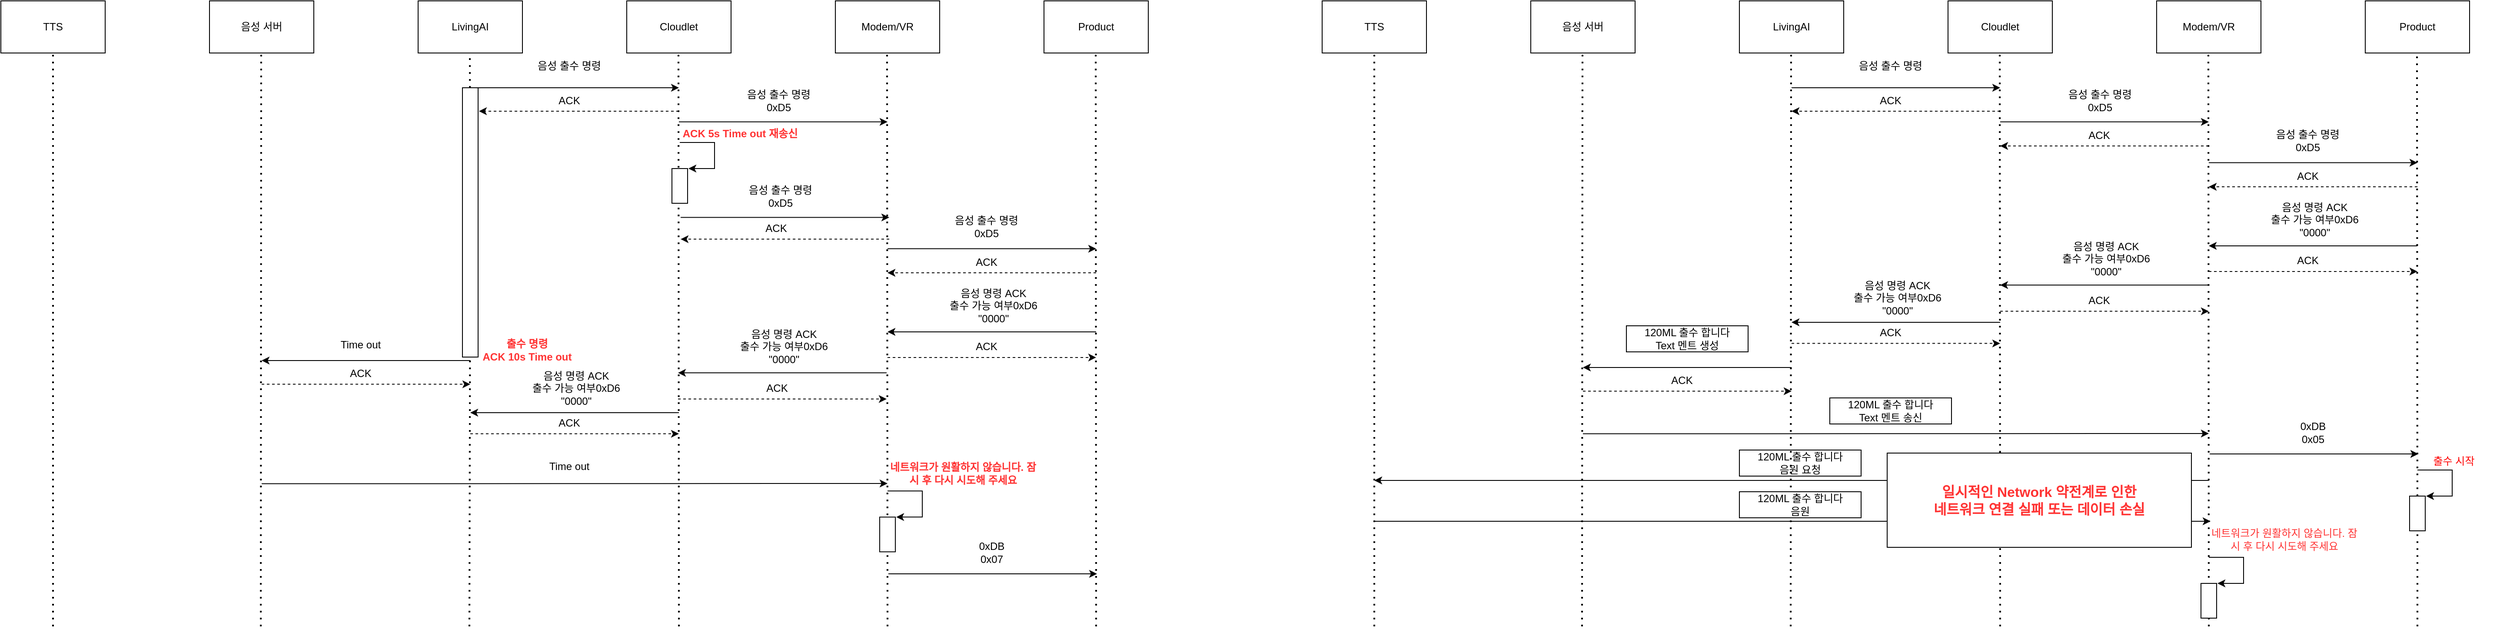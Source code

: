 <mxfile version="20.0.4" type="github">
  <diagram id="nxO6fjT1eBk0kTr1AOfz" name="Page-1">
    <mxGraphModel dx="4907" dy="896" grid="1" gridSize="10" guides="1" tooltips="1" connect="1" arrows="1" fold="1" page="1" pageScale="1" pageWidth="827" pageHeight="1169" math="0" shadow="0">
      <root>
        <mxCell id="0" />
        <mxCell id="1" parent="0" />
        <mxCell id="lK4pROn_KMnm5ZVSZit9-1" value="Modem/VR" style="rounded=0;whiteSpace=wrap;html=1;" vertex="1" parent="1">
          <mxGeometry x="720" y="40" width="120" height="60" as="geometry" />
        </mxCell>
        <mxCell id="lK4pROn_KMnm5ZVSZit9-2" value="Product" style="rounded=0;whiteSpace=wrap;html=1;" vertex="1" parent="1">
          <mxGeometry x="960" y="40" width="120" height="60" as="geometry" />
        </mxCell>
        <mxCell id="lK4pROn_KMnm5ZVSZit9-3" value="TTS" style="rounded=0;whiteSpace=wrap;html=1;" vertex="1" parent="1">
          <mxGeometry x="-240" y="40" width="120" height="60" as="geometry" />
        </mxCell>
        <mxCell id="lK4pROn_KMnm5ZVSZit9-4" value="LivingAI" style="rounded=0;whiteSpace=wrap;html=1;" vertex="1" parent="1">
          <mxGeometry x="240" y="40" width="120" height="60" as="geometry" />
        </mxCell>
        <mxCell id="lK4pROn_KMnm5ZVSZit9-9" value="" style="endArrow=classic;html=1;rounded=0;" edge="1" parent="1">
          <mxGeometry width="50" height="50" relative="1" as="geometry">
            <mxPoint x="300" y="140" as="sourcePoint" />
            <mxPoint x="540" y="140" as="targetPoint" />
          </mxGeometry>
        </mxCell>
        <mxCell id="lK4pROn_KMnm5ZVSZit9-10" value="음성&amp;nbsp;출수 명령" style="text;html=1;strokeColor=none;fillColor=none;align=center;verticalAlign=middle;whiteSpace=wrap;rounded=0;" vertex="1" parent="1">
          <mxGeometry x="367" y="100" width="94" height="30" as="geometry" />
        </mxCell>
        <mxCell id="lK4pROn_KMnm5ZVSZit9-11" value="" style="endArrow=classic;html=1;rounded=0;" edge="1" parent="1">
          <mxGeometry width="50" height="50" relative="1" as="geometry">
            <mxPoint x="780" y="226.31" as="sourcePoint" />
            <mxPoint x="1020" y="226.31" as="targetPoint" />
          </mxGeometry>
        </mxCell>
        <mxCell id="lK4pROn_KMnm5ZVSZit9-13" value="" style="endArrow=classic;html=1;rounded=0;" edge="1" parent="1">
          <mxGeometry width="50" height="50" relative="1" as="geometry">
            <mxPoint x="1020" y="322" as="sourcePoint" />
            <mxPoint x="780" y="322" as="targetPoint" />
          </mxGeometry>
        </mxCell>
        <mxCell id="lK4pROn_KMnm5ZVSZit9-14" value="음성 명령 ACK &lt;br&gt;출수 가능 여부0xD6 &quot;0000&quot;" style="text;html=1;strokeColor=none;fillColor=none;align=center;verticalAlign=middle;whiteSpace=wrap;rounded=0;" vertex="1" parent="1">
          <mxGeometry x="849" y="277" width="106" height="30" as="geometry" />
        </mxCell>
        <mxCell id="lK4pROn_KMnm5ZVSZit9-19" value="" style="endArrow=classic;html=1;rounded=0;" edge="1" parent="1">
          <mxGeometry width="50" height="50" relative="1" as="geometry">
            <mxPoint x="540" y="410" as="sourcePoint" />
            <mxPoint x="300" y="410" as="targetPoint" />
          </mxGeometry>
        </mxCell>
        <mxCell id="lK4pROn_KMnm5ZVSZit9-20" value="음성 명령 ACK &lt;br&gt;출수 가능 여부0xD6 &quot;0000&quot;" style="text;html=1;strokeColor=none;fillColor=none;align=center;verticalAlign=middle;whiteSpace=wrap;rounded=0;" vertex="1" parent="1">
          <mxGeometry x="369" y="367" width="106" height="30" as="geometry" />
        </mxCell>
        <mxCell id="lK4pROn_KMnm5ZVSZit9-21" value="120ML 출수 합니다&lt;br&gt;Text 멘트 생성" style="rounded=0;whiteSpace=wrap;html=1;" vertex="1" parent="1">
          <mxGeometry x="110" y="414" width="140" height="30" as="geometry" />
        </mxCell>
        <mxCell id="lK4pROn_KMnm5ZVSZit9-22" value="" style="endArrow=classic;html=1;rounded=0;" edge="1" parent="1">
          <mxGeometry width="50" height="50" relative="1" as="geometry">
            <mxPoint x="60" y="538.31" as="sourcePoint" />
            <mxPoint x="780" y="538" as="targetPoint" />
          </mxGeometry>
        </mxCell>
        <mxCell id="lK4pROn_KMnm5ZVSZit9-24" value="" style="endArrow=classic;html=1;rounded=0;" edge="1" parent="1">
          <mxGeometry width="50" height="50" relative="1" as="geometry">
            <mxPoint x="781" y="561.5" as="sourcePoint" />
            <mxPoint x="1021" y="561.5" as="targetPoint" />
          </mxGeometry>
        </mxCell>
        <mxCell id="lK4pROn_KMnm5ZVSZit9-25" value="0xDB&lt;br&gt;0x05" style="text;html=1;strokeColor=none;fillColor=none;align=center;verticalAlign=middle;whiteSpace=wrap;rounded=0;" vertex="1" parent="1">
          <mxGeometry x="848" y="521.5" width="104" height="30" as="geometry" />
        </mxCell>
        <mxCell id="lK4pROn_KMnm5ZVSZit9-121" value="Cloudlet" style="rounded=0;whiteSpace=wrap;html=1;" vertex="1" parent="1">
          <mxGeometry x="480" y="40" width="120" height="60" as="geometry" />
        </mxCell>
        <mxCell id="lK4pROn_KMnm5ZVSZit9-125" value="" style="endArrow=classic;html=1;rounded=0;" edge="1" parent="1">
          <mxGeometry width="50" height="50" relative="1" as="geometry">
            <mxPoint x="540.0" y="179.31" as="sourcePoint" />
            <mxPoint x="780.0" y="179.31" as="targetPoint" />
          </mxGeometry>
        </mxCell>
        <mxCell id="lK4pROn_KMnm5ZVSZit9-126" value="음성&amp;nbsp;출수 명령&lt;br&gt;0xD5" style="text;html=1;strokeColor=none;fillColor=none;align=center;verticalAlign=middle;whiteSpace=wrap;rounded=0;" vertex="1" parent="1">
          <mxGeometry x="608" y="140" width="94" height="30" as="geometry" />
        </mxCell>
        <mxCell id="lK4pROn_KMnm5ZVSZit9-127" value="음성&amp;nbsp;출수 명령&lt;br&gt;0xD5" style="text;html=1;strokeColor=none;fillColor=none;align=center;verticalAlign=middle;whiteSpace=wrap;rounded=0;" vertex="1" parent="1">
          <mxGeometry x="847" y="186.31" width="94" height="30" as="geometry" />
        </mxCell>
        <mxCell id="lK4pROn_KMnm5ZVSZit9-128" value="" style="endArrow=classic;html=1;rounded=0;" edge="1" parent="1">
          <mxGeometry width="50" height="50" relative="1" as="geometry">
            <mxPoint x="780.0" y="367.16" as="sourcePoint" />
            <mxPoint x="540.0" y="367.16" as="targetPoint" />
          </mxGeometry>
        </mxCell>
        <mxCell id="lK4pROn_KMnm5ZVSZit9-129" value="음성 명령 ACK &lt;br&gt;출수 가능 여부0xD6 &quot;0000&quot;" style="text;html=1;strokeColor=none;fillColor=none;align=center;verticalAlign=middle;whiteSpace=wrap;rounded=0;" vertex="1" parent="1">
          <mxGeometry x="609" y="322.16" width="106" height="30" as="geometry" />
        </mxCell>
        <mxCell id="lK4pROn_KMnm5ZVSZit9-130" value="" style="endArrow=classic;html=1;rounded=0;dashed=1;" edge="1" parent="1">
          <mxGeometry width="50" height="50" relative="1" as="geometry">
            <mxPoint x="540" y="167.0" as="sourcePoint" />
            <mxPoint x="300.0" y="167.0" as="targetPoint" />
          </mxGeometry>
        </mxCell>
        <mxCell id="lK4pROn_KMnm5ZVSZit9-131" value="ACK" style="text;html=1;strokeColor=none;fillColor=none;align=center;verticalAlign=middle;whiteSpace=wrap;rounded=0;" vertex="1" parent="1">
          <mxGeometry x="367" y="140" width="94" height="30" as="geometry" />
        </mxCell>
        <mxCell id="lK4pROn_KMnm5ZVSZit9-132" value="" style="endArrow=classic;html=1;rounded=0;dashed=1;" edge="1" parent="1">
          <mxGeometry width="50" height="50" relative="1" as="geometry">
            <mxPoint x="780.0" y="207.0" as="sourcePoint" />
            <mxPoint x="540.0" y="207.0" as="targetPoint" />
          </mxGeometry>
        </mxCell>
        <mxCell id="lK4pROn_KMnm5ZVSZit9-133" value="ACK" style="text;html=1;strokeColor=none;fillColor=none;align=center;verticalAlign=middle;whiteSpace=wrap;rounded=0;" vertex="1" parent="1">
          <mxGeometry x="607" y="180" width="94" height="30" as="geometry" />
        </mxCell>
        <mxCell id="lK4pROn_KMnm5ZVSZit9-135" value="" style="endArrow=classic;html=1;rounded=0;dashed=1;" edge="1" parent="1">
          <mxGeometry width="50" height="50" relative="1" as="geometry">
            <mxPoint x="1020" y="254.0" as="sourcePoint" />
            <mxPoint x="780.0" y="254.0" as="targetPoint" />
          </mxGeometry>
        </mxCell>
        <mxCell id="lK4pROn_KMnm5ZVSZit9-136" value="ACK" style="text;html=1;strokeColor=none;fillColor=none;align=center;verticalAlign=middle;whiteSpace=wrap;rounded=0;" vertex="1" parent="1">
          <mxGeometry x="847" y="227" width="94" height="30" as="geometry" />
        </mxCell>
        <mxCell id="lK4pROn_KMnm5ZVSZit9-139" value="" style="endArrow=classic;html=1;rounded=0;dashed=1;" edge="1" parent="1">
          <mxGeometry width="50" height="50" relative="1" as="geometry">
            <mxPoint x="780" y="351.47" as="sourcePoint" />
            <mxPoint x="1020" y="351.47" as="targetPoint" />
          </mxGeometry>
        </mxCell>
        <mxCell id="lK4pROn_KMnm5ZVSZit9-140" value="ACK" style="text;html=1;strokeColor=none;fillColor=none;align=center;verticalAlign=middle;whiteSpace=wrap;rounded=0;" vertex="1" parent="1">
          <mxGeometry x="847" y="324.16" width="94" height="30" as="geometry" />
        </mxCell>
        <mxCell id="lK4pROn_KMnm5ZVSZit9-141" value="" style="endArrow=classic;html=1;rounded=0;dashed=1;" edge="1" parent="1">
          <mxGeometry width="50" height="50" relative="1" as="geometry">
            <mxPoint x="540" y="397.31" as="sourcePoint" />
            <mxPoint x="780" y="397.31" as="targetPoint" />
          </mxGeometry>
        </mxCell>
        <mxCell id="lK4pROn_KMnm5ZVSZit9-142" value="ACK" style="text;html=1;strokeColor=none;fillColor=none;align=center;verticalAlign=middle;whiteSpace=wrap;rounded=0;" vertex="1" parent="1">
          <mxGeometry x="607" y="370" width="94" height="30" as="geometry" />
        </mxCell>
        <mxCell id="lK4pROn_KMnm5ZVSZit9-143" value="" style="endArrow=classic;html=1;rounded=0;dashed=1;" edge="1" parent="1">
          <mxGeometry width="50" height="50" relative="1" as="geometry">
            <mxPoint x="300.0" y="434.31" as="sourcePoint" />
            <mxPoint x="540" y="434.31" as="targetPoint" />
          </mxGeometry>
        </mxCell>
        <mxCell id="lK4pROn_KMnm5ZVSZit9-144" value="ACK" style="text;html=1;strokeColor=none;fillColor=none;align=center;verticalAlign=middle;whiteSpace=wrap;rounded=0;" vertex="1" parent="1">
          <mxGeometry x="367" y="407" width="94" height="30" as="geometry" />
        </mxCell>
        <mxCell id="lK4pROn_KMnm5ZVSZit9-145" value="음성 서버" style="rounded=0;whiteSpace=wrap;html=1;" vertex="1" parent="1">
          <mxGeometry y="40" width="120" height="60" as="geometry" />
        </mxCell>
        <mxCell id="lK4pROn_KMnm5ZVSZit9-147" value="" style="endArrow=classic;html=1;rounded=0;" edge="1" parent="1">
          <mxGeometry width="50" height="50" relative="1" as="geometry">
            <mxPoint x="300" y="462" as="sourcePoint" />
            <mxPoint x="60" y="462" as="targetPoint" />
          </mxGeometry>
        </mxCell>
        <mxCell id="lK4pROn_KMnm5ZVSZit9-148" value="" style="endArrow=classic;html=1;rounded=0;dashed=1;" edge="1" parent="1">
          <mxGeometry width="50" height="50" relative="1" as="geometry">
            <mxPoint x="60" y="489.31" as="sourcePoint" />
            <mxPoint x="300" y="489.31" as="targetPoint" />
          </mxGeometry>
        </mxCell>
        <mxCell id="lK4pROn_KMnm5ZVSZit9-149" value="ACK" style="text;html=1;strokeColor=none;fillColor=none;align=center;verticalAlign=middle;whiteSpace=wrap;rounded=0;" vertex="1" parent="1">
          <mxGeometry x="127" y="462" width="94" height="30" as="geometry" />
        </mxCell>
        <mxCell id="lK4pROn_KMnm5ZVSZit9-150" value="120ML 출수 합니다&lt;br&gt;Text&amp;nbsp;멘트 송신" style="rounded=0;whiteSpace=wrap;html=1;" vertex="1" parent="1">
          <mxGeometry x="344" y="497" width="140" height="30" as="geometry" />
        </mxCell>
        <mxCell id="lK4pROn_KMnm5ZVSZit9-152" value="" style="endArrow=classic;html=1;rounded=0;" edge="1" parent="1">
          <mxGeometry width="50" height="50" relative="1" as="geometry">
            <mxPoint x="780" y="592" as="sourcePoint" />
            <mxPoint x="-180" y="592" as="targetPoint" />
          </mxGeometry>
        </mxCell>
        <mxCell id="lK4pROn_KMnm5ZVSZit9-155" value="120ML 출수 합니다&lt;br&gt;음원 요청" style="rounded=0;whiteSpace=wrap;html=1;" vertex="1" parent="1">
          <mxGeometry x="240" y="557" width="140" height="30" as="geometry" />
        </mxCell>
        <mxCell id="lK4pROn_KMnm5ZVSZit9-156" value="" style="endArrow=classic;html=1;rounded=0;" edge="1" parent="1">
          <mxGeometry width="50" height="50" relative="1" as="geometry">
            <mxPoint x="1020" y="580" as="sourcePoint" />
            <mxPoint x="1030" y="610" as="targetPoint" />
            <Array as="points">
              <mxPoint x="1060" y="580" />
              <mxPoint x="1060" y="610" />
            </Array>
          </mxGeometry>
        </mxCell>
        <mxCell id="lK4pROn_KMnm5ZVSZit9-158" value="&lt;font color=&quot;#ff0000&quot;&gt;출수 시작&lt;/font&gt;" style="text;html=1;strokeColor=none;fillColor=none;align=center;verticalAlign=middle;whiteSpace=wrap;rounded=0;" vertex="1" parent="1">
          <mxGeometry x="1010" y="554.5" width="104" height="30" as="geometry" />
        </mxCell>
        <mxCell id="lK4pROn_KMnm5ZVSZit9-162" value="" style="endArrow=none;dashed=1;html=1;dashPattern=1 3;strokeWidth=2;rounded=0;" edge="1" parent="1">
          <mxGeometry width="50" height="50" relative="1" as="geometry">
            <mxPoint x="-180" y="760" as="sourcePoint" />
            <mxPoint x="-180" y="100" as="targetPoint" />
          </mxGeometry>
        </mxCell>
        <mxCell id="lK4pROn_KMnm5ZVSZit9-163" value="" style="endArrow=none;dashed=1;html=1;dashPattern=1 3;strokeWidth=2;rounded=0;" edge="1" parent="1">
          <mxGeometry width="50" height="50" relative="1" as="geometry">
            <mxPoint x="59" y="760" as="sourcePoint" />
            <mxPoint x="59.5" y="100" as="targetPoint" />
          </mxGeometry>
        </mxCell>
        <mxCell id="lK4pROn_KMnm5ZVSZit9-164" value="" style="endArrow=none;dashed=1;html=1;dashPattern=1 3;strokeWidth=2;rounded=0;" edge="1" parent="1">
          <mxGeometry width="50" height="50" relative="1" as="geometry">
            <mxPoint x="299" y="760" as="sourcePoint" />
            <mxPoint x="299.5" y="100" as="targetPoint" />
          </mxGeometry>
        </mxCell>
        <mxCell id="lK4pROn_KMnm5ZVSZit9-165" value="" style="endArrow=none;dashed=1;html=1;dashPattern=1 3;strokeWidth=2;rounded=0;" edge="1" parent="1">
          <mxGeometry width="50" height="50" relative="1" as="geometry">
            <mxPoint x="540" y="760" as="sourcePoint" />
            <mxPoint x="539.5" y="100" as="targetPoint" />
          </mxGeometry>
        </mxCell>
        <mxCell id="lK4pROn_KMnm5ZVSZit9-166" value="" style="endArrow=none;dashed=1;html=1;dashPattern=1 3;strokeWidth=2;rounded=0;" edge="1" parent="1">
          <mxGeometry width="50" height="50" relative="1" as="geometry">
            <mxPoint x="780" y="760" as="sourcePoint" />
            <mxPoint x="779.5" y="100" as="targetPoint" />
          </mxGeometry>
        </mxCell>
        <mxCell id="lK4pROn_KMnm5ZVSZit9-167" value="" style="endArrow=none;dashed=1;html=1;dashPattern=1 3;strokeWidth=2;rounded=0;startArrow=none;" edge="1" parent="1" source="lK4pROn_KMnm5ZVSZit9-168">
          <mxGeometry width="50" height="50" relative="1" as="geometry">
            <mxPoint x="1019.5" y="680" as="sourcePoint" />
            <mxPoint x="1019.5" y="100" as="targetPoint" />
          </mxGeometry>
        </mxCell>
        <mxCell id="lK4pROn_KMnm5ZVSZit9-168" value="" style="rounded=0;whiteSpace=wrap;html=1;" vertex="1" parent="1">
          <mxGeometry x="1011" y="610" width="18" height="40" as="geometry" />
        </mxCell>
        <mxCell id="lK4pROn_KMnm5ZVSZit9-169" value="" style="endArrow=none;dashed=1;html=1;dashPattern=1 3;strokeWidth=2;rounded=0;" edge="1" parent="1" target="lK4pROn_KMnm5ZVSZit9-168">
          <mxGeometry width="50" height="50" relative="1" as="geometry">
            <mxPoint x="1020" y="760" as="sourcePoint" />
            <mxPoint x="1019.5" y="100" as="targetPoint" />
          </mxGeometry>
        </mxCell>
        <mxCell id="lK4pROn_KMnm5ZVSZit9-170" value="" style="endArrow=classic;html=1;rounded=0;" edge="1" parent="1">
          <mxGeometry width="50" height="50" relative="1" as="geometry">
            <mxPoint x="780" y="680.5" as="sourcePoint" />
            <mxPoint x="790" y="710.5" as="targetPoint" />
            <Array as="points">
              <mxPoint x="820" y="680.5" />
              <mxPoint x="820" y="710.5" />
            </Array>
          </mxGeometry>
        </mxCell>
        <mxCell id="lK4pROn_KMnm5ZVSZit9-171" value="&lt;font color=&quot;#ff3333&quot;&gt;네트워크가 원활하지 않습니다. 잠시 후 다시 시도해 주세요&lt;/font&gt;" style="text;html=1;strokeColor=none;fillColor=none;align=center;verticalAlign=middle;whiteSpace=wrap;rounded=0;" vertex="1" parent="1">
          <mxGeometry x="782" y="645" width="170" height="30" as="geometry" />
        </mxCell>
        <mxCell id="lK4pROn_KMnm5ZVSZit9-172" value="" style="rounded=0;whiteSpace=wrap;html=1;" vertex="1" parent="1">
          <mxGeometry x="771" y="710.5" width="18" height="40" as="geometry" />
        </mxCell>
        <mxCell id="lK4pROn_KMnm5ZVSZit9-173" value="" style="endArrow=none;dashed=1;html=1;dashPattern=1 3;strokeWidth=2;rounded=0;" edge="1" parent="1" target="lK4pROn_KMnm5ZVSZit9-172">
          <mxGeometry width="50" height="50" relative="1" as="geometry">
            <mxPoint x="779.5" y="750.5" as="sourcePoint" />
            <mxPoint x="779.5" y="170.5" as="targetPoint" />
          </mxGeometry>
        </mxCell>
        <mxCell id="lK4pROn_KMnm5ZVSZit9-175" value="" style="endArrow=classic;html=1;rounded=0;" edge="1" parent="1">
          <mxGeometry width="50" height="50" relative="1" as="geometry">
            <mxPoint x="-180" y="639" as="sourcePoint" />
            <mxPoint x="782" y="639" as="targetPoint" />
          </mxGeometry>
        </mxCell>
        <mxCell id="lK4pROn_KMnm5ZVSZit9-176" value="120ML 출수 합니다&lt;br&gt;음원" style="rounded=0;whiteSpace=wrap;html=1;" vertex="1" parent="1">
          <mxGeometry x="240" y="605" width="140" height="30" as="geometry" />
        </mxCell>
        <mxCell id="lK4pROn_KMnm5ZVSZit9-177" value="&lt;b style=&quot;font-size: 16px;&quot;&gt;&lt;font color=&quot;#ff3333&quot;&gt;일시적인 Network 약전계로 인한&lt;br&gt;네트워크 연결 실패 또는 데이터 손실&lt;/font&gt;&lt;/b&gt;" style="rounded=0;whiteSpace=wrap;html=1;" vertex="1" parent="1">
          <mxGeometry x="410" y="560.5" width="350" height="108.5" as="geometry" />
        </mxCell>
        <mxCell id="lK4pROn_KMnm5ZVSZit9-179" value="Modem/VR" style="rounded=0;whiteSpace=wrap;html=1;" vertex="1" parent="1">
          <mxGeometry x="-800" y="40" width="120" height="60" as="geometry" />
        </mxCell>
        <mxCell id="lK4pROn_KMnm5ZVSZit9-180" value="Product" style="rounded=0;whiteSpace=wrap;html=1;" vertex="1" parent="1">
          <mxGeometry x="-560" y="40" width="120" height="60" as="geometry" />
        </mxCell>
        <mxCell id="lK4pROn_KMnm5ZVSZit9-181" value="TTS" style="rounded=0;whiteSpace=wrap;html=1;" vertex="1" parent="1">
          <mxGeometry x="-1760" y="40" width="120" height="60" as="geometry" />
        </mxCell>
        <mxCell id="lK4pROn_KMnm5ZVSZit9-182" value="LivingAI" style="rounded=0;whiteSpace=wrap;html=1;" vertex="1" parent="1">
          <mxGeometry x="-1280" y="40" width="120" height="60" as="geometry" />
        </mxCell>
        <mxCell id="lK4pROn_KMnm5ZVSZit9-183" value="" style="endArrow=classic;html=1;rounded=0;" edge="1" parent="1">
          <mxGeometry width="50" height="50" relative="1" as="geometry">
            <mxPoint x="-1220.0" y="140" as="sourcePoint" />
            <mxPoint x="-980" y="140" as="targetPoint" />
          </mxGeometry>
        </mxCell>
        <mxCell id="lK4pROn_KMnm5ZVSZit9-184" value="음성&amp;nbsp;출수 명령" style="text;html=1;strokeColor=none;fillColor=none;align=center;verticalAlign=middle;whiteSpace=wrap;rounded=0;" vertex="1" parent="1">
          <mxGeometry x="-1153" y="100" width="94" height="30" as="geometry" />
        </mxCell>
        <mxCell id="lK4pROn_KMnm5ZVSZit9-185" value="" style="endArrow=classic;html=1;rounded=0;" edge="1" parent="1">
          <mxGeometry width="50" height="50" relative="1" as="geometry">
            <mxPoint x="-740" y="325.31" as="sourcePoint" />
            <mxPoint x="-500" y="325.31" as="targetPoint" />
          </mxGeometry>
        </mxCell>
        <mxCell id="lK4pROn_KMnm5ZVSZit9-186" value="" style="endArrow=classic;html=1;rounded=0;" edge="1" parent="1">
          <mxGeometry width="50" height="50" relative="1" as="geometry">
            <mxPoint x="-500" y="421" as="sourcePoint" />
            <mxPoint x="-740" y="421" as="targetPoint" />
          </mxGeometry>
        </mxCell>
        <mxCell id="lK4pROn_KMnm5ZVSZit9-187" value="음성 명령 ACK &lt;br&gt;출수 가능 여부0xD6 &quot;0000&quot;" style="text;html=1;strokeColor=none;fillColor=none;align=center;verticalAlign=middle;whiteSpace=wrap;rounded=0;" vertex="1" parent="1">
          <mxGeometry x="-671" y="376" width="106" height="30" as="geometry" />
        </mxCell>
        <mxCell id="lK4pROn_KMnm5ZVSZit9-188" value="" style="endArrow=classic;html=1;rounded=0;" edge="1" parent="1">
          <mxGeometry width="50" height="50" relative="1" as="geometry">
            <mxPoint x="-980" y="514" as="sourcePoint" />
            <mxPoint x="-1220.0" y="514" as="targetPoint" />
          </mxGeometry>
        </mxCell>
        <mxCell id="lK4pROn_KMnm5ZVSZit9-189" value="음성 명령 ACK &lt;br&gt;출수 가능 여부0xD6 &quot;0000&quot;" style="text;html=1;strokeColor=none;fillColor=none;align=center;verticalAlign=middle;whiteSpace=wrap;rounded=0;" vertex="1" parent="1">
          <mxGeometry x="-1151" y="471" width="106" height="30" as="geometry" />
        </mxCell>
        <mxCell id="lK4pROn_KMnm5ZVSZit9-191" value="" style="endArrow=classic;html=1;rounded=0;" edge="1" parent="1">
          <mxGeometry width="50" height="50" relative="1" as="geometry">
            <mxPoint x="-1460.0" y="595.81" as="sourcePoint" />
            <mxPoint x="-740" y="595.5" as="targetPoint" />
          </mxGeometry>
        </mxCell>
        <mxCell id="lK4pROn_KMnm5ZVSZit9-192" value="" style="endArrow=classic;html=1;rounded=0;" edge="1" parent="1">
          <mxGeometry width="50" height="50" relative="1" as="geometry">
            <mxPoint x="-739" y="699.5" as="sourcePoint" />
            <mxPoint x="-499" y="699.5" as="targetPoint" />
          </mxGeometry>
        </mxCell>
        <mxCell id="lK4pROn_KMnm5ZVSZit9-193" value="0xDB&lt;br&gt;0x07" style="text;html=1;strokeColor=none;fillColor=none;align=center;verticalAlign=middle;whiteSpace=wrap;rounded=0;" vertex="1" parent="1">
          <mxGeometry x="-672" y="659.5" width="104" height="30" as="geometry" />
        </mxCell>
        <mxCell id="lK4pROn_KMnm5ZVSZit9-194" value="Cloudlet" style="rounded=0;whiteSpace=wrap;html=1;" vertex="1" parent="1">
          <mxGeometry x="-1040" y="40" width="120" height="60" as="geometry" />
        </mxCell>
        <mxCell id="lK4pROn_KMnm5ZVSZit9-195" value="" style="endArrow=classic;html=1;rounded=0;" edge="1" parent="1">
          <mxGeometry width="50" height="50" relative="1" as="geometry">
            <mxPoint x="-980" y="179.31" as="sourcePoint" />
            <mxPoint x="-740" y="179.31" as="targetPoint" />
          </mxGeometry>
        </mxCell>
        <mxCell id="lK4pROn_KMnm5ZVSZit9-196" value="음성&amp;nbsp;출수 명령&lt;br&gt;0xD5" style="text;html=1;strokeColor=none;fillColor=none;align=center;verticalAlign=middle;whiteSpace=wrap;rounded=0;" vertex="1" parent="1">
          <mxGeometry x="-912" y="140" width="94" height="30" as="geometry" />
        </mxCell>
        <mxCell id="lK4pROn_KMnm5ZVSZit9-197" value="음성&amp;nbsp;출수 명령&lt;br&gt;0xD5" style="text;html=1;strokeColor=none;fillColor=none;align=center;verticalAlign=middle;whiteSpace=wrap;rounded=0;" vertex="1" parent="1">
          <mxGeometry x="-673" y="285.31" width="94" height="30" as="geometry" />
        </mxCell>
        <mxCell id="lK4pROn_KMnm5ZVSZit9-198" value="" style="endArrow=classic;html=1;rounded=0;" edge="1" parent="1">
          <mxGeometry width="50" height="50" relative="1" as="geometry">
            <mxPoint x="-741" y="468.16" as="sourcePoint" />
            <mxPoint x="-981" y="468.16" as="targetPoint" />
          </mxGeometry>
        </mxCell>
        <mxCell id="lK4pROn_KMnm5ZVSZit9-199" value="음성 명령 ACK &lt;br&gt;출수 가능 여부0xD6 &quot;0000&quot;" style="text;html=1;strokeColor=none;fillColor=none;align=center;verticalAlign=middle;whiteSpace=wrap;rounded=0;" vertex="1" parent="1">
          <mxGeometry x="-912" y="423.16" width="106" height="30" as="geometry" />
        </mxCell>
        <mxCell id="lK4pROn_KMnm5ZVSZit9-200" value="" style="endArrow=classic;html=1;rounded=0;dashed=1;" edge="1" parent="1">
          <mxGeometry width="50" height="50" relative="1" as="geometry">
            <mxPoint x="-980" y="167.0" as="sourcePoint" />
            <mxPoint x="-1210" y="167" as="targetPoint" />
          </mxGeometry>
        </mxCell>
        <mxCell id="lK4pROn_KMnm5ZVSZit9-201" value="ACK" style="text;html=1;strokeColor=none;fillColor=none;align=center;verticalAlign=middle;whiteSpace=wrap;rounded=0;" vertex="1" parent="1">
          <mxGeometry x="-1153" y="140" width="94" height="30" as="geometry" />
        </mxCell>
        <mxCell id="lK4pROn_KMnm5ZVSZit9-204" value="" style="endArrow=classic;html=1;rounded=0;dashed=1;" edge="1" parent="1">
          <mxGeometry width="50" height="50" relative="1" as="geometry">
            <mxPoint x="-500" y="353.0" as="sourcePoint" />
            <mxPoint x="-740" y="353.0" as="targetPoint" />
          </mxGeometry>
        </mxCell>
        <mxCell id="lK4pROn_KMnm5ZVSZit9-205" value="ACK" style="text;html=1;strokeColor=none;fillColor=none;align=center;verticalAlign=middle;whiteSpace=wrap;rounded=0;" vertex="1" parent="1">
          <mxGeometry x="-673" y="326" width="94" height="30" as="geometry" />
        </mxCell>
        <mxCell id="lK4pROn_KMnm5ZVSZit9-206" value="" style="endArrow=classic;html=1;rounded=0;dashed=1;" edge="1" parent="1">
          <mxGeometry width="50" height="50" relative="1" as="geometry">
            <mxPoint x="-740" y="450.47" as="sourcePoint" />
            <mxPoint x="-500" y="450.47" as="targetPoint" />
          </mxGeometry>
        </mxCell>
        <mxCell id="lK4pROn_KMnm5ZVSZit9-207" value="ACK" style="text;html=1;strokeColor=none;fillColor=none;align=center;verticalAlign=middle;whiteSpace=wrap;rounded=0;" vertex="1" parent="1">
          <mxGeometry x="-673" y="423.16" width="94" height="30" as="geometry" />
        </mxCell>
        <mxCell id="lK4pROn_KMnm5ZVSZit9-208" value="" style="endArrow=classic;html=1;rounded=0;dashed=1;" edge="1" parent="1">
          <mxGeometry width="50" height="50" relative="1" as="geometry">
            <mxPoint x="-981" y="498.31" as="sourcePoint" />
            <mxPoint x="-741" y="498.31" as="targetPoint" />
          </mxGeometry>
        </mxCell>
        <mxCell id="lK4pROn_KMnm5ZVSZit9-209" value="ACK" style="text;html=1;strokeColor=none;fillColor=none;align=center;verticalAlign=middle;whiteSpace=wrap;rounded=0;" vertex="1" parent="1">
          <mxGeometry x="-914" y="471" width="94" height="30" as="geometry" />
        </mxCell>
        <mxCell id="lK4pROn_KMnm5ZVSZit9-210" value="" style="endArrow=classic;html=1;rounded=0;dashed=1;" edge="1" parent="1">
          <mxGeometry width="50" height="50" relative="1" as="geometry">
            <mxPoint x="-1220.0" y="538.31" as="sourcePoint" />
            <mxPoint x="-980" y="538.31" as="targetPoint" />
          </mxGeometry>
        </mxCell>
        <mxCell id="lK4pROn_KMnm5ZVSZit9-211" value="ACK" style="text;html=1;strokeColor=none;fillColor=none;align=center;verticalAlign=middle;whiteSpace=wrap;rounded=0;" vertex="1" parent="1">
          <mxGeometry x="-1153" y="511" width="94" height="30" as="geometry" />
        </mxCell>
        <mxCell id="lK4pROn_KMnm5ZVSZit9-212" value="음성 서버" style="rounded=0;whiteSpace=wrap;html=1;" vertex="1" parent="1">
          <mxGeometry x="-1520" y="40" width="120" height="60" as="geometry" />
        </mxCell>
        <mxCell id="lK4pROn_KMnm5ZVSZit9-213" value="" style="endArrow=classic;html=1;rounded=0;" edge="1" parent="1">
          <mxGeometry width="50" height="50" relative="1" as="geometry">
            <mxPoint x="-1220.0" y="454" as="sourcePoint" />
            <mxPoint x="-1460.0" y="454" as="targetPoint" />
          </mxGeometry>
        </mxCell>
        <mxCell id="lK4pROn_KMnm5ZVSZit9-214" value="" style="endArrow=classic;html=1;rounded=0;dashed=1;" edge="1" parent="1">
          <mxGeometry width="50" height="50" relative="1" as="geometry">
            <mxPoint x="-1460.0" y="481.31" as="sourcePoint" />
            <mxPoint x="-1220.0" y="481.31" as="targetPoint" />
          </mxGeometry>
        </mxCell>
        <mxCell id="lK4pROn_KMnm5ZVSZit9-215" value="ACK" style="text;html=1;strokeColor=none;fillColor=none;align=center;verticalAlign=middle;whiteSpace=wrap;rounded=0;" vertex="1" parent="1">
          <mxGeometry x="-1393" y="454" width="94" height="30" as="geometry" />
        </mxCell>
        <mxCell id="lK4pROn_KMnm5ZVSZit9-221" value="" style="endArrow=none;dashed=1;html=1;dashPattern=1 3;strokeWidth=2;rounded=0;" edge="1" parent="1">
          <mxGeometry width="50" height="50" relative="1" as="geometry">
            <mxPoint x="-1700.0" y="760" as="sourcePoint" />
            <mxPoint x="-1700.0" y="100" as="targetPoint" />
          </mxGeometry>
        </mxCell>
        <mxCell id="lK4pROn_KMnm5ZVSZit9-222" value="" style="endArrow=none;dashed=1;html=1;dashPattern=1 3;strokeWidth=2;rounded=0;" edge="1" parent="1">
          <mxGeometry width="50" height="50" relative="1" as="geometry">
            <mxPoint x="-1461" y="760" as="sourcePoint" />
            <mxPoint x="-1460.5" y="100" as="targetPoint" />
          </mxGeometry>
        </mxCell>
        <mxCell id="lK4pROn_KMnm5ZVSZit9-223" value="" style="endArrow=none;dashed=1;html=1;dashPattern=1 3;strokeWidth=2;rounded=0;startArrow=none;" edge="1" parent="1" source="lK4pROn_KMnm5ZVSZit9-249">
          <mxGeometry width="50" height="50" relative="1" as="geometry">
            <mxPoint x="-1221" y="760" as="sourcePoint" />
            <mxPoint x="-1220.5" y="100" as="targetPoint" />
          </mxGeometry>
        </mxCell>
        <mxCell id="lK4pROn_KMnm5ZVSZit9-224" value="" style="endArrow=none;dashed=1;html=1;dashPattern=1 3;strokeWidth=2;rounded=0;" edge="1" parent="1">
          <mxGeometry width="50" height="50" relative="1" as="geometry">
            <mxPoint x="-980" y="760" as="sourcePoint" />
            <mxPoint x="-980.5" y="100" as="targetPoint" />
          </mxGeometry>
        </mxCell>
        <mxCell id="lK4pROn_KMnm5ZVSZit9-225" value="" style="endArrow=none;dashed=1;html=1;dashPattern=1 3;strokeWidth=2;rounded=0;" edge="1" parent="1">
          <mxGeometry width="50" height="50" relative="1" as="geometry">
            <mxPoint x="-740" y="760" as="sourcePoint" />
            <mxPoint x="-740.5" y="100" as="targetPoint" />
          </mxGeometry>
        </mxCell>
        <mxCell id="lK4pROn_KMnm5ZVSZit9-226" value="" style="endArrow=none;dashed=1;html=1;dashPattern=1 3;strokeWidth=2;rounded=0;startArrow=none;" edge="1" parent="1">
          <mxGeometry width="50" height="50" relative="1" as="geometry">
            <mxPoint x="-500" y="760" as="sourcePoint" />
            <mxPoint x="-500.5" y="100" as="targetPoint" />
          </mxGeometry>
        </mxCell>
        <mxCell id="lK4pROn_KMnm5ZVSZit9-229" value="" style="endArrow=classic;html=1;rounded=0;" edge="1" parent="1">
          <mxGeometry width="50" height="50" relative="1" as="geometry">
            <mxPoint x="-740" y="604.17" as="sourcePoint" />
            <mxPoint x="-730" y="634.17" as="targetPoint" />
            <Array as="points">
              <mxPoint x="-700" y="604.17" />
              <mxPoint x="-700" y="634.17" />
            </Array>
          </mxGeometry>
        </mxCell>
        <mxCell id="lK4pROn_KMnm5ZVSZit9-230" value="&lt;b&gt;&lt;font color=&quot;#ff3333&quot;&gt;네트워크가 원활하지 않습니다. 잠시 후 다시 시도해 주세요&lt;/font&gt;&lt;/b&gt;" style="text;html=1;strokeColor=none;fillColor=none;align=center;verticalAlign=middle;whiteSpace=wrap;rounded=0;" vertex="1" parent="1">
          <mxGeometry x="-738" y="568.67" width="170" height="30" as="geometry" />
        </mxCell>
        <mxCell id="lK4pROn_KMnm5ZVSZit9-231" value="" style="rounded=0;whiteSpace=wrap;html=1;" vertex="1" parent="1">
          <mxGeometry x="-749" y="634.17" width="18" height="40" as="geometry" />
        </mxCell>
        <mxCell id="lK4pROn_KMnm5ZVSZit9-232" value="" style="endArrow=none;dashed=1;html=1;dashPattern=1 3;strokeWidth=2;rounded=0;" edge="1" parent="1">
          <mxGeometry width="50" height="50" relative="1" as="geometry">
            <mxPoint x="-740.5" y="655.17" as="sourcePoint" />
            <mxPoint x="-740.5" y="655.17" as="targetPoint" />
          </mxGeometry>
        </mxCell>
        <mxCell id="lK4pROn_KMnm5ZVSZit9-241" value="" style="endArrow=classic;html=1;rounded=0;" edge="1" parent="1">
          <mxGeometry width="50" height="50" relative="1" as="geometry">
            <mxPoint x="-979.0" y="203" as="sourcePoint" />
            <mxPoint x="-969.0" y="233" as="targetPoint" />
            <Array as="points">
              <mxPoint x="-939" y="203" />
              <mxPoint x="-939" y="233" />
            </Array>
          </mxGeometry>
        </mxCell>
        <mxCell id="lK4pROn_KMnm5ZVSZit9-242" value="&lt;b&gt;&lt;font color=&quot;#ff3333&quot;&gt;ACK 5s Time out 재송신&lt;/font&gt;&lt;/b&gt;" style="text;html=1;strokeColor=none;fillColor=none;align=center;verticalAlign=middle;whiteSpace=wrap;rounded=0;" vertex="1" parent="1">
          <mxGeometry x="-989" y="177.5" width="159" height="30" as="geometry" />
        </mxCell>
        <mxCell id="lK4pROn_KMnm5ZVSZit9-243" value="" style="rounded=0;whiteSpace=wrap;html=1;" vertex="1" parent="1">
          <mxGeometry x="-988" y="233" width="18" height="40" as="geometry" />
        </mxCell>
        <mxCell id="lK4pROn_KMnm5ZVSZit9-244" value="" style="endArrow=classic;html=1;rounded=0;" edge="1" parent="1">
          <mxGeometry width="50" height="50" relative="1" as="geometry">
            <mxPoint x="-978" y="289.31" as="sourcePoint" />
            <mxPoint x="-738.0" y="289.31" as="targetPoint" />
          </mxGeometry>
        </mxCell>
        <mxCell id="lK4pROn_KMnm5ZVSZit9-245" value="음성&amp;nbsp;출수 명령&lt;br&gt;0xD5" style="text;html=1;strokeColor=none;fillColor=none;align=center;verticalAlign=middle;whiteSpace=wrap;rounded=0;" vertex="1" parent="1">
          <mxGeometry x="-910" y="250" width="94" height="30" as="geometry" />
        </mxCell>
        <mxCell id="lK4pROn_KMnm5ZVSZit9-249" value="" style="rounded=0;whiteSpace=wrap;html=1;" vertex="1" parent="1">
          <mxGeometry x="-1229" y="140" width="18" height="310" as="geometry" />
        </mxCell>
        <mxCell id="lK4pROn_KMnm5ZVSZit9-250" value="" style="endArrow=none;dashed=1;html=1;dashPattern=1 3;strokeWidth=2;rounded=0;" edge="1" parent="1" target="lK4pROn_KMnm5ZVSZit9-249">
          <mxGeometry width="50" height="50" relative="1" as="geometry">
            <mxPoint x="-1221" y="760" as="sourcePoint" />
            <mxPoint x="-1220.5" y="100" as="targetPoint" />
          </mxGeometry>
        </mxCell>
        <mxCell id="lK4pROn_KMnm5ZVSZit9-252" value="&lt;b&gt;&lt;font color=&quot;#ff3333&quot;&gt;출수 명령&lt;br&gt;ACK 10s Time out&lt;/font&gt;&lt;/b&gt;" style="text;html=1;strokeColor=none;fillColor=none;align=center;verticalAlign=middle;whiteSpace=wrap;rounded=0;" vertex="1" parent="1">
          <mxGeometry x="-1229" y="427.0" width="149" height="30" as="geometry" />
        </mxCell>
        <mxCell id="lK4pROn_KMnm5ZVSZit9-253" value="" style="endArrow=classic;html=1;rounded=0;dashed=1;" edge="1" parent="1">
          <mxGeometry width="50" height="50" relative="1" as="geometry">
            <mxPoint x="-738.0" y="314.31" as="sourcePoint" />
            <mxPoint x="-978.0" y="314.31" as="targetPoint" />
          </mxGeometry>
        </mxCell>
        <mxCell id="lK4pROn_KMnm5ZVSZit9-254" value="ACK" style="text;html=1;strokeColor=none;fillColor=none;align=center;verticalAlign=middle;whiteSpace=wrap;rounded=0;" vertex="1" parent="1">
          <mxGeometry x="-915" y="287.31" width="94" height="30" as="geometry" />
        </mxCell>
        <mxCell id="lK4pROn_KMnm5ZVSZit9-255" value="Time out" style="text;html=1;strokeColor=none;fillColor=none;align=center;verticalAlign=middle;whiteSpace=wrap;rounded=0;" vertex="1" parent="1">
          <mxGeometry x="-1393" y="421" width="94" height="30" as="geometry" />
        </mxCell>
        <mxCell id="lK4pROn_KMnm5ZVSZit9-257" value="Time out" style="text;html=1;strokeColor=none;fillColor=none;align=center;verticalAlign=middle;whiteSpace=wrap;rounded=0;" vertex="1" parent="1">
          <mxGeometry x="-1153" y="560.5" width="94" height="30" as="geometry" />
        </mxCell>
      </root>
    </mxGraphModel>
  </diagram>
</mxfile>
